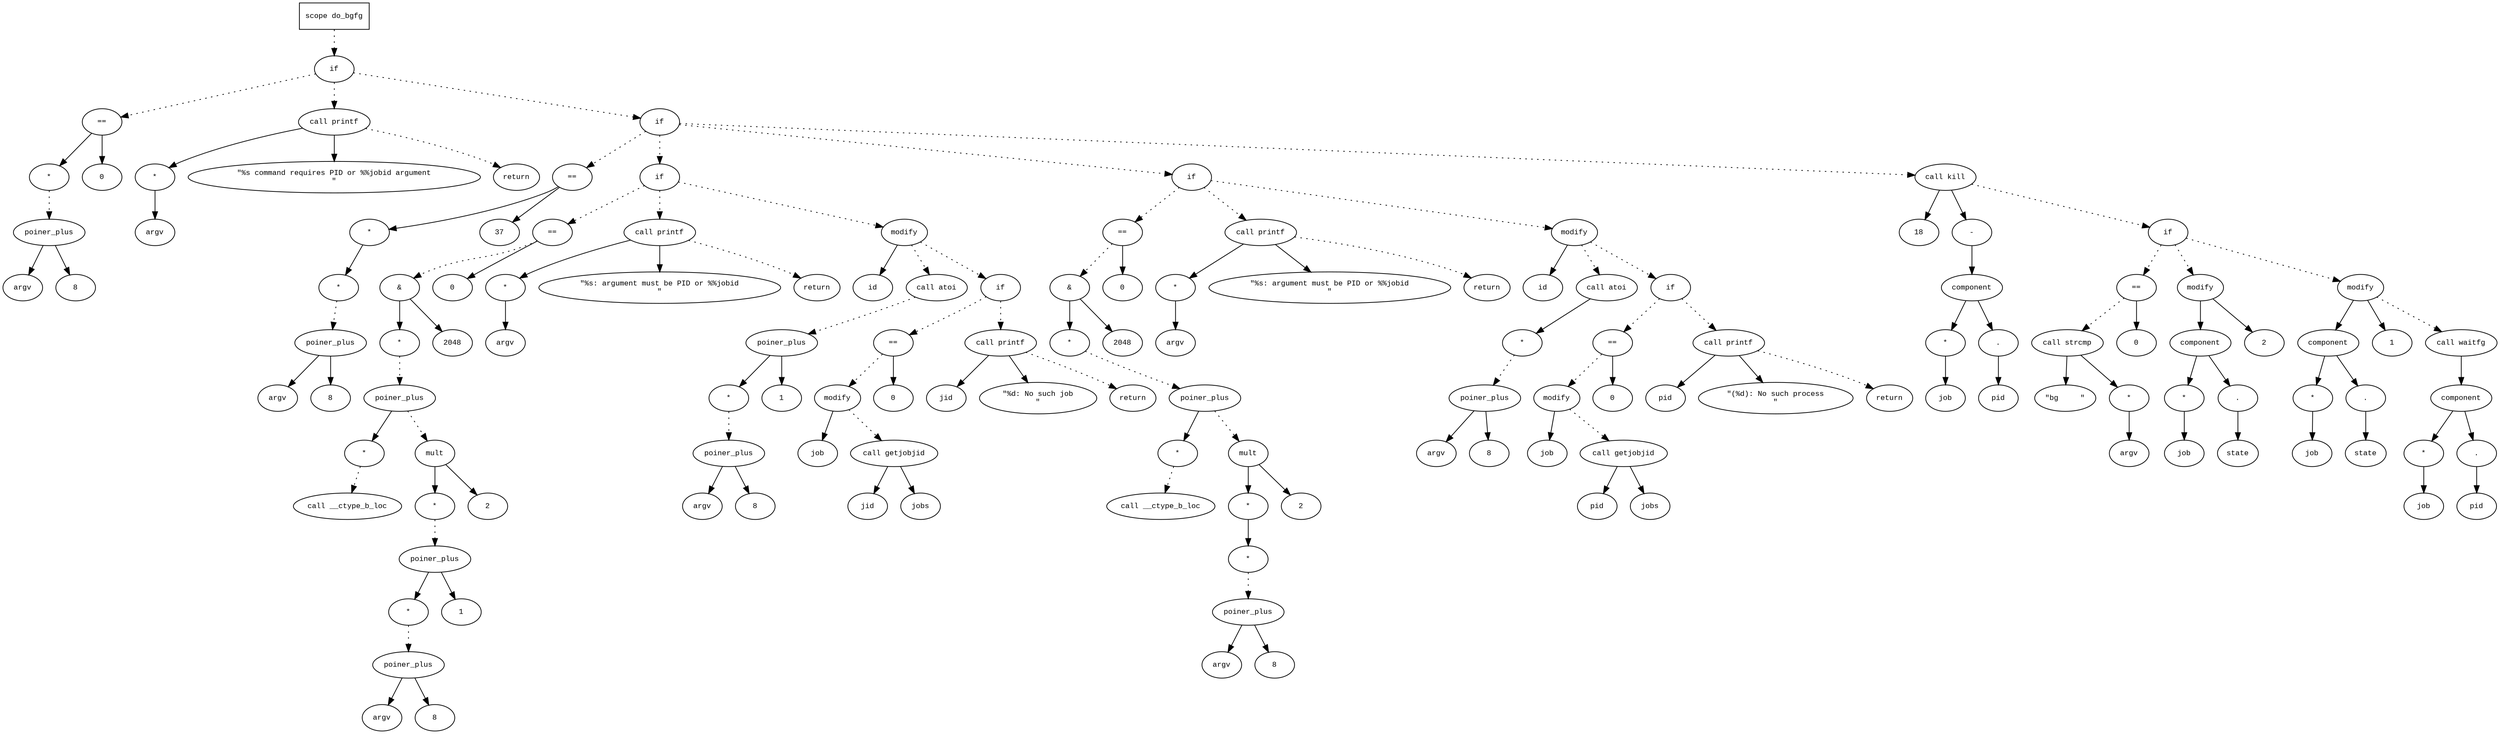 digraph AST {
  graph [fontname="Times New Roman",fontsize=10];
  node  [fontname="Courier New",fontsize=10];
  edge  [fontname="Times New Roman",fontsize=10];

  node1 [label="scope do_bgfg",shape=box];
  node2 [label="if",shape=ellipse];
  node1 -> node2 [style=dotted];
  node3 [label="==",shape=ellipse];
  node4 [label="*",shape=ellipse];
  node5 [label="poiner_plus",shape=ellipse];
  node6 [label="argv",shape=ellipse];
  node5 -> node6;
  node7 [label="8",shape=ellipse];
  node5 -> node7;
  node4 -> node5 [style=dotted];
  node3 -> node4;
  node8 [label="0",shape=ellipse];
  node3 -> node8;
  node2 -> node3 [style=dotted];
  node9 [label="call printf",shape=ellipse];
  node10 [label="*",shape=ellipse];
  node11 [label="argv",shape=ellipse];
  node10 -> node11;
  node9 -> node10;
  node12 [label="\"%s command requires PID or %%jobid argument
\"",shape=ellipse];
  node9 -> node12;
  node2 -> node9 [style=dotted];
  node13 [label="return",shape=ellipse];
  node9 -> node13 [style=dotted];
  node14 [label="if",shape=ellipse];
  node2 -> node14 [style=dotted];
  node15 [label="==",shape=ellipse];
  node16 [label="*",shape=ellipse];
  node17 [label="*",shape=ellipse];
  node18 [label="poiner_plus",shape=ellipse];
  node19 [label="argv",shape=ellipse];
  node18 -> node19;
  node20 [label="8",shape=ellipse];
  node18 -> node20;
  node17 -> node18 [style=dotted];
  node16 -> node17;
  node15 -> node16;
  node21 [label="37",shape=ellipse];
  node15 -> node21;
  node14 -> node15 [style=dotted];
  node22 [label="if",shape=ellipse];
  node14 -> node22 [style=dotted];
  node23 [label="==",shape=ellipse];
  node24 [label="&",shape=ellipse];
  node25 [label="*",shape=ellipse];
  node26 [label="poiner_plus",shape=ellipse];
  node27 [label="*",shape=ellipse];
  node28 [label="call __ctype_b_loc",shape=ellipse];
  node27 -> node28 [style=dotted];
  node26 -> node27;
  node29 [label="mult",shape=ellipse];
  node30 [label="*",shape=ellipse];
  node31 [label="poiner_plus",shape=ellipse];
  node32 [label="*",shape=ellipse];
  node33 [label="poiner_plus",shape=ellipse];
  node34 [label="argv",shape=ellipse];
  node33 -> node34;
  node35 [label="8",shape=ellipse];
  node33 -> node35;
  node32 -> node33 [style=dotted];
  node31 -> node32;
  node36 [label="1",shape=ellipse];
  node31 -> node36;
  node30 -> node31 [style=dotted];
  node29 -> node30;
  node37 [label="2",shape=ellipse];
  node29 -> node37;
  node26 -> node29 [style=dotted];
  node25 -> node26 [style=dotted];
  node24 -> node25;
  node38 [label="2048",shape=ellipse];
  node24 -> node38;
  node23 -> node24 [style=dotted];
  node39 [label="0",shape=ellipse];
  node23 -> node39;
  node22 -> node23 [style=dotted];
  node40 [label="call printf",shape=ellipse];
  node41 [label="*",shape=ellipse];
  node42 [label="argv",shape=ellipse];
  node41 -> node42;
  node40 -> node41;
  node43 [label="\"%s: argument must be PID or %%jobid
\"",shape=ellipse];
  node40 -> node43;
  node22 -> node40 [style=dotted];
  node44 [label="return",shape=ellipse];
  node40 -> node44 [style=dotted];
  node45 [label="modify",shape=ellipse];
  node46 [label="id",shape=ellipse];
  node45 -> node46;
  node47 [label="call atoi",shape=ellipse];
  node48 [label="poiner_plus",shape=ellipse];
  node49 [label="*",shape=ellipse];
  node50 [label="poiner_plus",shape=ellipse];
  node51 [label="argv",shape=ellipse];
  node50 -> node51;
  node52 [label="8",shape=ellipse];
  node50 -> node52;
  node49 -> node50 [style=dotted];
  node48 -> node49;
  node53 [label="1",shape=ellipse];
  node48 -> node53;
  node47 -> node48 [style=dotted];
  node45 -> node47 [style=dotted];
  node22 -> node45 [style=dotted];
  node54 [label="if",shape=ellipse];
  node45 -> node54 [style=dotted];
  node55 [label="==",shape=ellipse];
  node56 [label="modify",shape=ellipse];
  node57 [label="job",shape=ellipse];
  node56 -> node57;
  node58 [label="call getjobjid",shape=ellipse];
  node59 [label="jid",shape=ellipse];
  node58 -> node59;
  node60 [label="jobs",shape=ellipse];
  node58 -> node60;
  node56 -> node58 [style=dotted];
  node55 -> node56 [style=dotted];
  node61 [label="0",shape=ellipse];
  node55 -> node61;
  node54 -> node55 [style=dotted];
  node62 [label="call printf",shape=ellipse];
  node63 [label="jid",shape=ellipse];
  node62 -> node63;
  node64 [label="\"%d: No such job
\"",shape=ellipse];
  node62 -> node64;
  node54 -> node62 [style=dotted];
  node65 [label="return",shape=ellipse];
  node62 -> node65 [style=dotted];
  node66 [label="if",shape=ellipse];
  node14 -> node66 [style=dotted];
  node67 [label="==",shape=ellipse];
  node68 [label="&",shape=ellipse];
  node69 [label="*",shape=ellipse];
  node70 [label="poiner_plus",shape=ellipse];
  node71 [label="*",shape=ellipse];
  node72 [label="call __ctype_b_loc",shape=ellipse];
  node71 -> node72 [style=dotted];
  node70 -> node71;
  node73 [label="mult",shape=ellipse];
  node74 [label="*",shape=ellipse];
  node75 [label="*",shape=ellipse];
  node76 [label="poiner_plus",shape=ellipse];
  node77 [label="argv",shape=ellipse];
  node76 -> node77;
  node78 [label="8",shape=ellipse];
  node76 -> node78;
  node75 -> node76 [style=dotted];
  node74 -> node75;
  node73 -> node74;
  node79 [label="2",shape=ellipse];
  node73 -> node79;
  node70 -> node73 [style=dotted];
  node69 -> node70 [style=dotted];
  node68 -> node69;
  node80 [label="2048",shape=ellipse];
  node68 -> node80;
  node67 -> node68 [style=dotted];
  node81 [label="0",shape=ellipse];
  node67 -> node81;
  node66 -> node67 [style=dotted];
  node82 [label="call printf",shape=ellipse];
  node83 [label="*",shape=ellipse];
  node84 [label="argv",shape=ellipse];
  node83 -> node84;
  node82 -> node83;
  node85 [label="\"%s: argument must be PID or %%jobid
\"",shape=ellipse];
  node82 -> node85;
  node66 -> node82 [style=dotted];
  node86 [label="return",shape=ellipse];
  node82 -> node86 [style=dotted];
  node87 [label="modify",shape=ellipse];
  node88 [label="id",shape=ellipse];
  node87 -> node88;
  node89 [label="call atoi",shape=ellipse];
  node90 [label="*",shape=ellipse];
  node91 [label="poiner_plus",shape=ellipse];
  node92 [label="argv",shape=ellipse];
  node91 -> node92;
  node93 [label="8",shape=ellipse];
  node91 -> node93;
  node90 -> node91 [style=dotted];
  node89 -> node90;
  node87 -> node89 [style=dotted];
  node66 -> node87 [style=dotted];
  node94 [label="if",shape=ellipse];
  node87 -> node94 [style=dotted];
  node95 [label="==",shape=ellipse];
  node96 [label="modify",shape=ellipse];
  node97 [label="job",shape=ellipse];
  node96 -> node97;
  node98 [label="call getjobjid",shape=ellipse];
  node99 [label="pid",shape=ellipse];
  node98 -> node99;
  node100 [label="jobs",shape=ellipse];
  node98 -> node100;
  node96 -> node98 [style=dotted];
  node95 -> node96 [style=dotted];
  node101 [label="0",shape=ellipse];
  node95 -> node101;
  node94 -> node95 [style=dotted];
  node102 [label="call printf",shape=ellipse];
  node103 [label="pid",shape=ellipse];
  node102 -> node103;
  node104 [label="\"(%d): No such process
\"",shape=ellipse];
  node102 -> node104;
  node94 -> node102 [style=dotted];
  node105 [label="return",shape=ellipse];
  node102 -> node105 [style=dotted];
  node106 [label="call kill",shape=ellipse];
  node107 [label="18",shape=ellipse];
  node106 -> node107;
  node108 [label="-",shape=ellipse];
  node109 [label="component",shape=ellipse];
  node108 -> node109;
  node110 [label="*",shape=ellipse];
  node111 [label="job",shape=ellipse];
  node110 -> node111;
  node109 -> node110;
  node112 [label=".",shape=ellipse];
  node109 -> node112;
  node113 [label="pid",shape=ellipse];
  node112 -> node113;
  node106 -> node108;
  node14 -> node106 [style=dotted];
  node114 [label="if",shape=ellipse];
  node106 -> node114 [style=dotted];
  node115 [label="==",shape=ellipse];
  node116 [label="call strcmp",shape=ellipse];
  node117 [label="\"bg     \"",shape=ellipse];
  node116 -> node117;
  node118 [label="*",shape=ellipse];
  node119 [label="argv",shape=ellipse];
  node118 -> node119;
  node116 -> node118;
  node115 -> node116 [style=dotted];
  node120 [label="0",shape=ellipse];
  node115 -> node120;
  node114 -> node115 [style=dotted];
  node121 [label="modify",shape=ellipse];
  node122 [label="component",shape=ellipse];
  node121 -> node122;
  node123 [label="*",shape=ellipse];
  node124 [label="job",shape=ellipse];
  node123 -> node124;
  node122 -> node123;
  node125 [label=".",shape=ellipse];
  node122 -> node125;
  node126 [label="state",shape=ellipse];
  node125 -> node126;
  node127 [label="2",shape=ellipse];
  node121 -> node127;
  node114 -> node121 [style=dotted];
  node128 [label="modify",shape=ellipse];
  node129 [label="component",shape=ellipse];
  node128 -> node129;
  node130 [label="*",shape=ellipse];
  node131 [label="job",shape=ellipse];
  node130 -> node131;
  node129 -> node130;
  node132 [label=".",shape=ellipse];
  node129 -> node132;
  node133 [label="state",shape=ellipse];
  node132 -> node133;
  node134 [label="1",shape=ellipse];
  node128 -> node134;
  node114 -> node128 [style=dotted];
  node135 [label="call waitfg",shape=ellipse];
  node136 [label="component",shape=ellipse];
  node135 -> node136;
  node137 [label="*",shape=ellipse];
  node138 [label="job",shape=ellipse];
  node137 -> node138;
  node136 -> node137;
  node139 [label=".",shape=ellipse];
  node136 -> node139;
  node140 [label="pid",shape=ellipse];
  node139 -> node140;
  node128 -> node135 [style=dotted];
} 